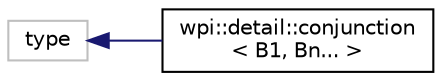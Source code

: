 digraph "Graphical Class Hierarchy"
{
  edge [fontname="Helvetica",fontsize="10",labelfontname="Helvetica",labelfontsize="10"];
  node [fontname="Helvetica",fontsize="10",shape=record];
  rankdir="LR";
  Node1 [label="type",height=0.2,width=0.4,color="grey75", fillcolor="white", style="filled"];
  Node1 -> Node2 [dir="back",color="midnightblue",fontsize="10",style="solid",fontname="Helvetica"];
  Node2 [label="wpi::detail::conjunction\l\< B1, Bn... \>",height=0.2,width=0.4,color="black", fillcolor="white", style="filled",URL="$structwpi_1_1detail_1_1conjunction_3_01B1_00_01Bn_8_8_8_01_4.html"];
}
